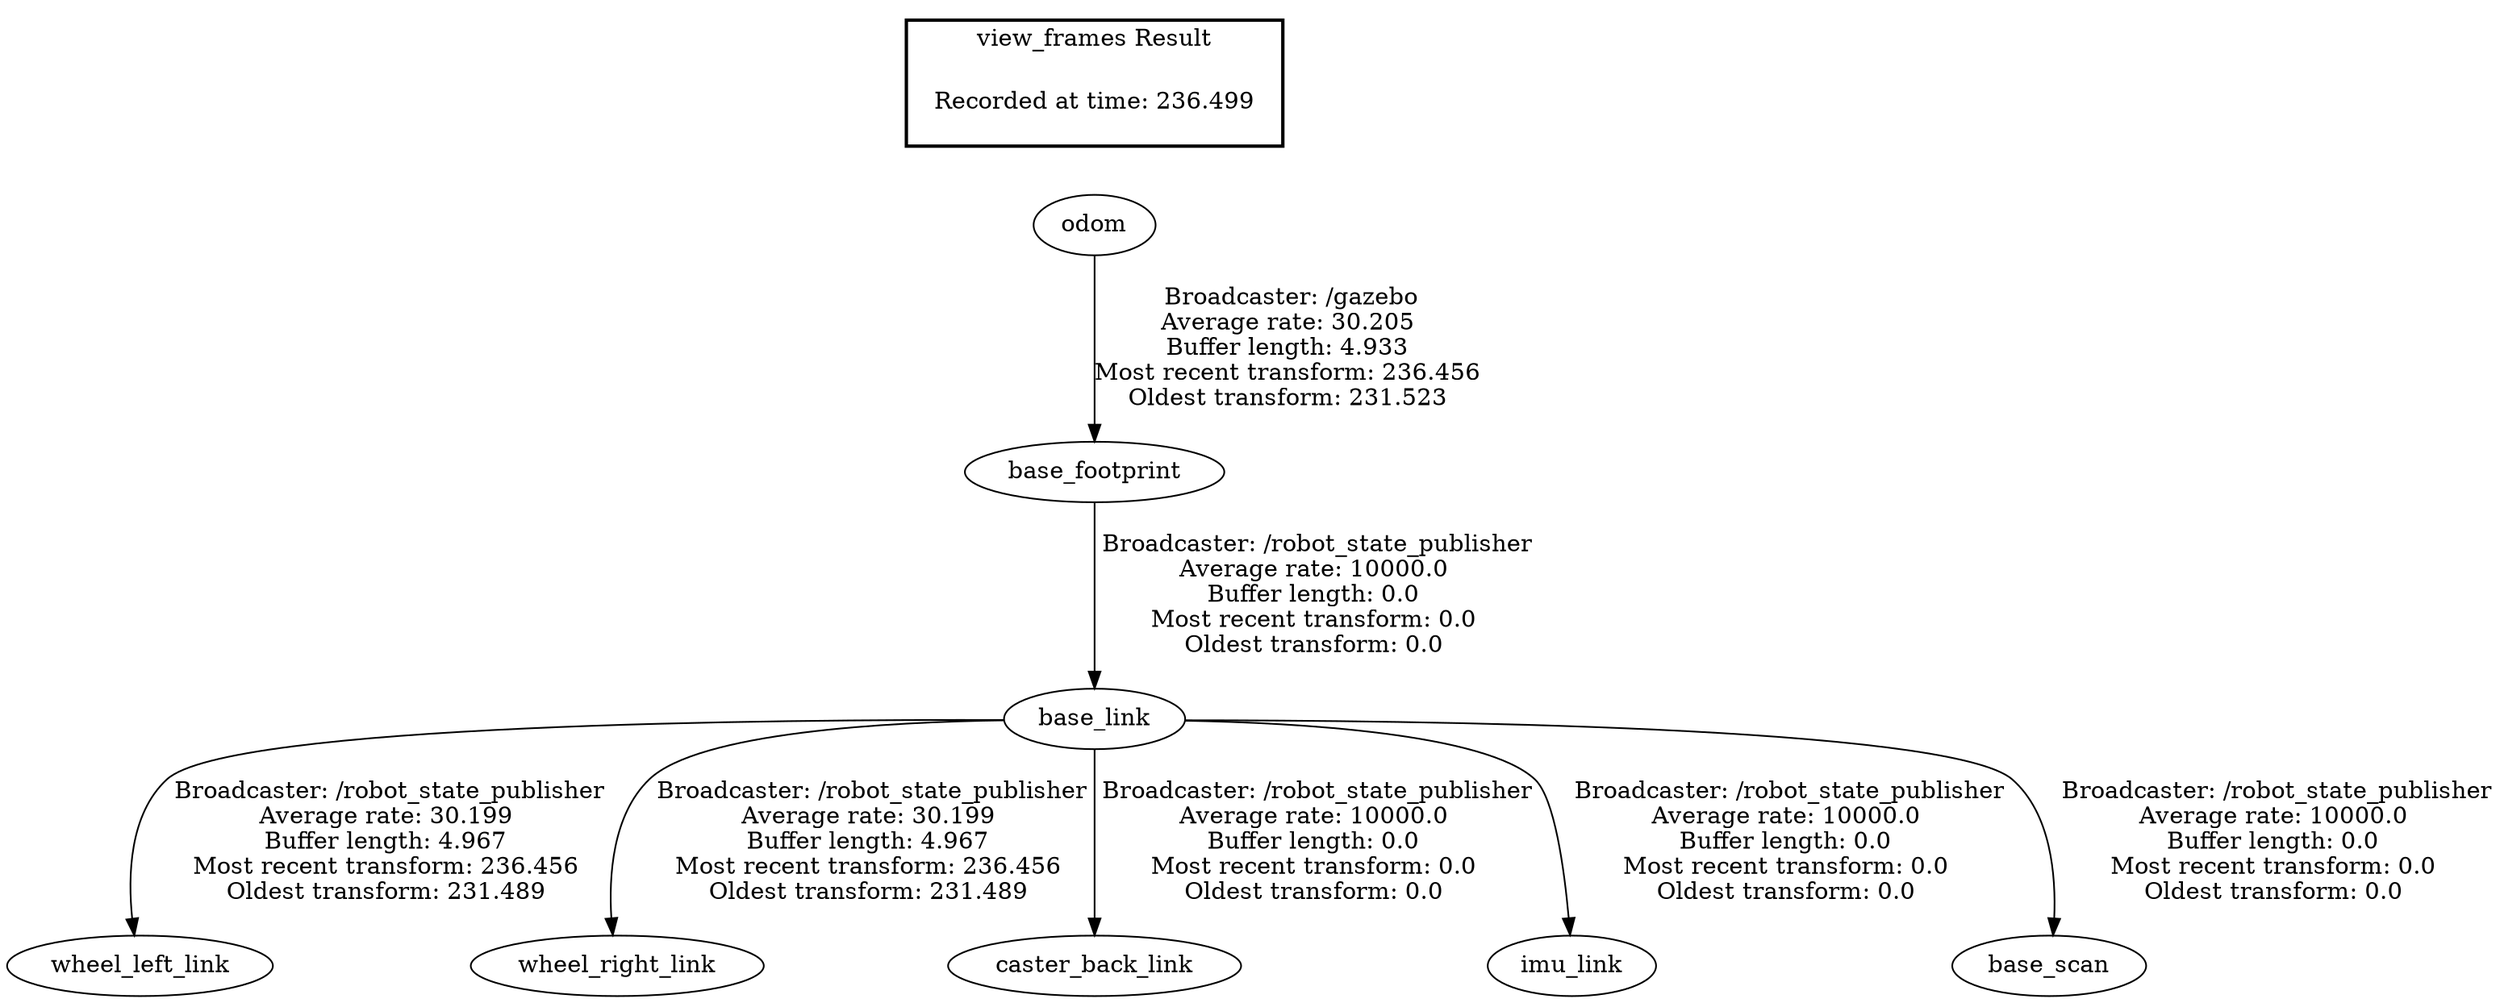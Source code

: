 digraph G {
"base_link" -> "wheel_left_link"[label=" Broadcaster: /robot_state_publisher\nAverage rate: 30.199\nBuffer length: 4.967\nMost recent transform: 236.456\nOldest transform: 231.489\n"];
"base_footprint" -> "base_link"[label=" Broadcaster: /robot_state_publisher\nAverage rate: 10000.0\nBuffer length: 0.0\nMost recent transform: 0.0\nOldest transform: 0.0\n"];
"base_link" -> "wheel_right_link"[label=" Broadcaster: /robot_state_publisher\nAverage rate: 30.199\nBuffer length: 4.967\nMost recent transform: 236.456\nOldest transform: 231.489\n"];
"odom" -> "base_footprint"[label=" Broadcaster: /gazebo\nAverage rate: 30.205\nBuffer length: 4.933\nMost recent transform: 236.456\nOldest transform: 231.523\n"];
"base_link" -> "caster_back_link"[label=" Broadcaster: /robot_state_publisher\nAverage rate: 10000.0\nBuffer length: 0.0\nMost recent transform: 0.0\nOldest transform: 0.0\n"];
"base_link" -> "imu_link"[label=" Broadcaster: /robot_state_publisher\nAverage rate: 10000.0\nBuffer length: 0.0\nMost recent transform: 0.0\nOldest transform: 0.0\n"];
"base_link" -> "base_scan"[label=" Broadcaster: /robot_state_publisher\nAverage rate: 10000.0\nBuffer length: 0.0\nMost recent transform: 0.0\nOldest transform: 0.0\n"];
edge [style=invis];
 subgraph cluster_legend { style=bold; color=black; label ="view_frames Result";
"Recorded at time: 236.499"[ shape=plaintext ] ;
}->"odom";
}